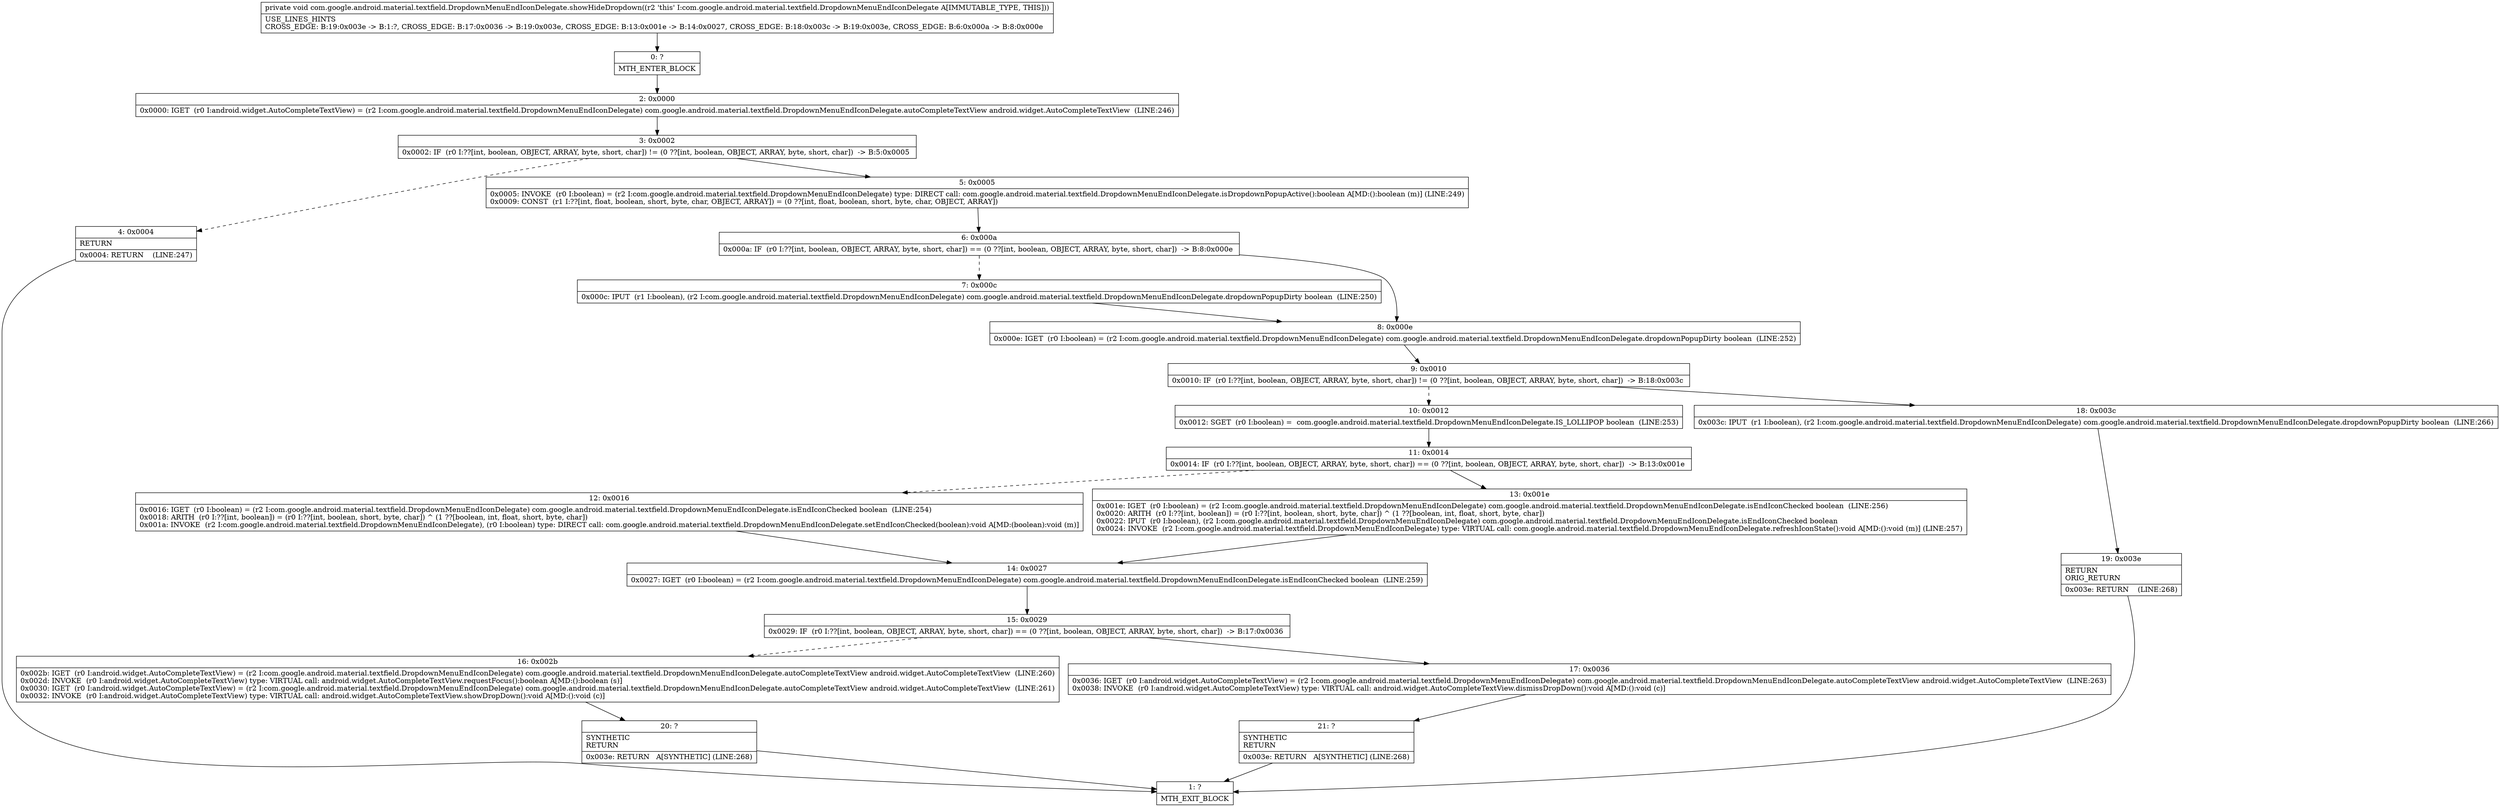 digraph "CFG forcom.google.android.material.textfield.DropdownMenuEndIconDelegate.showHideDropdown()V" {
Node_0 [shape=record,label="{0\:\ ?|MTH_ENTER_BLOCK\l}"];
Node_2 [shape=record,label="{2\:\ 0x0000|0x0000: IGET  (r0 I:android.widget.AutoCompleteTextView) = (r2 I:com.google.android.material.textfield.DropdownMenuEndIconDelegate) com.google.android.material.textfield.DropdownMenuEndIconDelegate.autoCompleteTextView android.widget.AutoCompleteTextView  (LINE:246)\l}"];
Node_3 [shape=record,label="{3\:\ 0x0002|0x0002: IF  (r0 I:??[int, boolean, OBJECT, ARRAY, byte, short, char]) != (0 ??[int, boolean, OBJECT, ARRAY, byte, short, char])  \-\> B:5:0x0005 \l}"];
Node_4 [shape=record,label="{4\:\ 0x0004|RETURN\l|0x0004: RETURN    (LINE:247)\l}"];
Node_1 [shape=record,label="{1\:\ ?|MTH_EXIT_BLOCK\l}"];
Node_5 [shape=record,label="{5\:\ 0x0005|0x0005: INVOKE  (r0 I:boolean) = (r2 I:com.google.android.material.textfield.DropdownMenuEndIconDelegate) type: DIRECT call: com.google.android.material.textfield.DropdownMenuEndIconDelegate.isDropdownPopupActive():boolean A[MD:():boolean (m)] (LINE:249)\l0x0009: CONST  (r1 I:??[int, float, boolean, short, byte, char, OBJECT, ARRAY]) = (0 ??[int, float, boolean, short, byte, char, OBJECT, ARRAY]) \l}"];
Node_6 [shape=record,label="{6\:\ 0x000a|0x000a: IF  (r0 I:??[int, boolean, OBJECT, ARRAY, byte, short, char]) == (0 ??[int, boolean, OBJECT, ARRAY, byte, short, char])  \-\> B:8:0x000e \l}"];
Node_7 [shape=record,label="{7\:\ 0x000c|0x000c: IPUT  (r1 I:boolean), (r2 I:com.google.android.material.textfield.DropdownMenuEndIconDelegate) com.google.android.material.textfield.DropdownMenuEndIconDelegate.dropdownPopupDirty boolean  (LINE:250)\l}"];
Node_8 [shape=record,label="{8\:\ 0x000e|0x000e: IGET  (r0 I:boolean) = (r2 I:com.google.android.material.textfield.DropdownMenuEndIconDelegate) com.google.android.material.textfield.DropdownMenuEndIconDelegate.dropdownPopupDirty boolean  (LINE:252)\l}"];
Node_9 [shape=record,label="{9\:\ 0x0010|0x0010: IF  (r0 I:??[int, boolean, OBJECT, ARRAY, byte, short, char]) != (0 ??[int, boolean, OBJECT, ARRAY, byte, short, char])  \-\> B:18:0x003c \l}"];
Node_10 [shape=record,label="{10\:\ 0x0012|0x0012: SGET  (r0 I:boolean) =  com.google.android.material.textfield.DropdownMenuEndIconDelegate.IS_LOLLIPOP boolean  (LINE:253)\l}"];
Node_11 [shape=record,label="{11\:\ 0x0014|0x0014: IF  (r0 I:??[int, boolean, OBJECT, ARRAY, byte, short, char]) == (0 ??[int, boolean, OBJECT, ARRAY, byte, short, char])  \-\> B:13:0x001e \l}"];
Node_12 [shape=record,label="{12\:\ 0x0016|0x0016: IGET  (r0 I:boolean) = (r2 I:com.google.android.material.textfield.DropdownMenuEndIconDelegate) com.google.android.material.textfield.DropdownMenuEndIconDelegate.isEndIconChecked boolean  (LINE:254)\l0x0018: ARITH  (r0 I:??[int, boolean]) = (r0 I:??[int, boolean, short, byte, char]) ^ (1 ??[boolean, int, float, short, byte, char]) \l0x001a: INVOKE  (r2 I:com.google.android.material.textfield.DropdownMenuEndIconDelegate), (r0 I:boolean) type: DIRECT call: com.google.android.material.textfield.DropdownMenuEndIconDelegate.setEndIconChecked(boolean):void A[MD:(boolean):void (m)]\l}"];
Node_14 [shape=record,label="{14\:\ 0x0027|0x0027: IGET  (r0 I:boolean) = (r2 I:com.google.android.material.textfield.DropdownMenuEndIconDelegate) com.google.android.material.textfield.DropdownMenuEndIconDelegate.isEndIconChecked boolean  (LINE:259)\l}"];
Node_15 [shape=record,label="{15\:\ 0x0029|0x0029: IF  (r0 I:??[int, boolean, OBJECT, ARRAY, byte, short, char]) == (0 ??[int, boolean, OBJECT, ARRAY, byte, short, char])  \-\> B:17:0x0036 \l}"];
Node_16 [shape=record,label="{16\:\ 0x002b|0x002b: IGET  (r0 I:android.widget.AutoCompleteTextView) = (r2 I:com.google.android.material.textfield.DropdownMenuEndIconDelegate) com.google.android.material.textfield.DropdownMenuEndIconDelegate.autoCompleteTextView android.widget.AutoCompleteTextView  (LINE:260)\l0x002d: INVOKE  (r0 I:android.widget.AutoCompleteTextView) type: VIRTUAL call: android.widget.AutoCompleteTextView.requestFocus():boolean A[MD:():boolean (s)]\l0x0030: IGET  (r0 I:android.widget.AutoCompleteTextView) = (r2 I:com.google.android.material.textfield.DropdownMenuEndIconDelegate) com.google.android.material.textfield.DropdownMenuEndIconDelegate.autoCompleteTextView android.widget.AutoCompleteTextView  (LINE:261)\l0x0032: INVOKE  (r0 I:android.widget.AutoCompleteTextView) type: VIRTUAL call: android.widget.AutoCompleteTextView.showDropDown():void A[MD:():void (c)]\l}"];
Node_20 [shape=record,label="{20\:\ ?|SYNTHETIC\lRETURN\l|0x003e: RETURN   A[SYNTHETIC] (LINE:268)\l}"];
Node_17 [shape=record,label="{17\:\ 0x0036|0x0036: IGET  (r0 I:android.widget.AutoCompleteTextView) = (r2 I:com.google.android.material.textfield.DropdownMenuEndIconDelegate) com.google.android.material.textfield.DropdownMenuEndIconDelegate.autoCompleteTextView android.widget.AutoCompleteTextView  (LINE:263)\l0x0038: INVOKE  (r0 I:android.widget.AutoCompleteTextView) type: VIRTUAL call: android.widget.AutoCompleteTextView.dismissDropDown():void A[MD:():void (c)]\l}"];
Node_21 [shape=record,label="{21\:\ ?|SYNTHETIC\lRETURN\l|0x003e: RETURN   A[SYNTHETIC] (LINE:268)\l}"];
Node_13 [shape=record,label="{13\:\ 0x001e|0x001e: IGET  (r0 I:boolean) = (r2 I:com.google.android.material.textfield.DropdownMenuEndIconDelegate) com.google.android.material.textfield.DropdownMenuEndIconDelegate.isEndIconChecked boolean  (LINE:256)\l0x0020: ARITH  (r0 I:??[int, boolean]) = (r0 I:??[int, boolean, short, byte, char]) ^ (1 ??[boolean, int, float, short, byte, char]) \l0x0022: IPUT  (r0 I:boolean), (r2 I:com.google.android.material.textfield.DropdownMenuEndIconDelegate) com.google.android.material.textfield.DropdownMenuEndIconDelegate.isEndIconChecked boolean \l0x0024: INVOKE  (r2 I:com.google.android.material.textfield.DropdownMenuEndIconDelegate) type: VIRTUAL call: com.google.android.material.textfield.DropdownMenuEndIconDelegate.refreshIconState():void A[MD:():void (m)] (LINE:257)\l}"];
Node_18 [shape=record,label="{18\:\ 0x003c|0x003c: IPUT  (r1 I:boolean), (r2 I:com.google.android.material.textfield.DropdownMenuEndIconDelegate) com.google.android.material.textfield.DropdownMenuEndIconDelegate.dropdownPopupDirty boolean  (LINE:266)\l}"];
Node_19 [shape=record,label="{19\:\ 0x003e|RETURN\lORIG_RETURN\l|0x003e: RETURN    (LINE:268)\l}"];
MethodNode[shape=record,label="{private void com.google.android.material.textfield.DropdownMenuEndIconDelegate.showHideDropdown((r2 'this' I:com.google.android.material.textfield.DropdownMenuEndIconDelegate A[IMMUTABLE_TYPE, THIS]))  | USE_LINES_HINTS\lCROSS_EDGE: B:19:0x003e \-\> B:1:?, CROSS_EDGE: B:17:0x0036 \-\> B:19:0x003e, CROSS_EDGE: B:13:0x001e \-\> B:14:0x0027, CROSS_EDGE: B:18:0x003c \-\> B:19:0x003e, CROSS_EDGE: B:6:0x000a \-\> B:8:0x000e\l}"];
MethodNode -> Node_0;Node_0 -> Node_2;
Node_2 -> Node_3;
Node_3 -> Node_4[style=dashed];
Node_3 -> Node_5;
Node_4 -> Node_1;
Node_5 -> Node_6;
Node_6 -> Node_7[style=dashed];
Node_6 -> Node_8;
Node_7 -> Node_8;
Node_8 -> Node_9;
Node_9 -> Node_10[style=dashed];
Node_9 -> Node_18;
Node_10 -> Node_11;
Node_11 -> Node_12[style=dashed];
Node_11 -> Node_13;
Node_12 -> Node_14;
Node_14 -> Node_15;
Node_15 -> Node_16[style=dashed];
Node_15 -> Node_17;
Node_16 -> Node_20;
Node_20 -> Node_1;
Node_17 -> Node_21;
Node_21 -> Node_1;
Node_13 -> Node_14;
Node_18 -> Node_19;
Node_19 -> Node_1;
}

